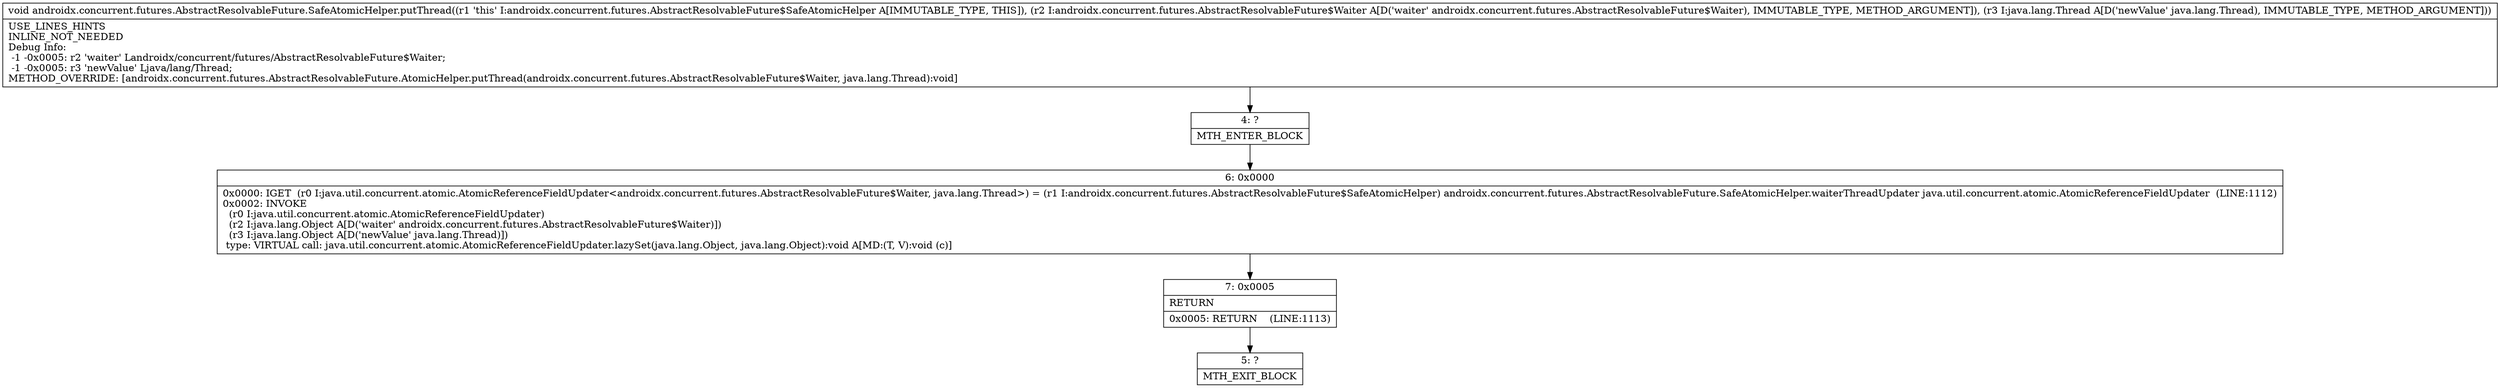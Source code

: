 digraph "CFG forandroidx.concurrent.futures.AbstractResolvableFuture.SafeAtomicHelper.putThread(Landroidx\/concurrent\/futures\/AbstractResolvableFuture$Waiter;Ljava\/lang\/Thread;)V" {
Node_4 [shape=record,label="{4\:\ ?|MTH_ENTER_BLOCK\l}"];
Node_6 [shape=record,label="{6\:\ 0x0000|0x0000: IGET  (r0 I:java.util.concurrent.atomic.AtomicReferenceFieldUpdater\<androidx.concurrent.futures.AbstractResolvableFuture$Waiter, java.lang.Thread\>) = (r1 I:androidx.concurrent.futures.AbstractResolvableFuture$SafeAtomicHelper) androidx.concurrent.futures.AbstractResolvableFuture.SafeAtomicHelper.waiterThreadUpdater java.util.concurrent.atomic.AtomicReferenceFieldUpdater  (LINE:1112)\l0x0002: INVOKE  \l  (r0 I:java.util.concurrent.atomic.AtomicReferenceFieldUpdater)\l  (r2 I:java.lang.Object A[D('waiter' androidx.concurrent.futures.AbstractResolvableFuture$Waiter)])\l  (r3 I:java.lang.Object A[D('newValue' java.lang.Thread)])\l type: VIRTUAL call: java.util.concurrent.atomic.AtomicReferenceFieldUpdater.lazySet(java.lang.Object, java.lang.Object):void A[MD:(T, V):void (c)]\l}"];
Node_7 [shape=record,label="{7\:\ 0x0005|RETURN\l|0x0005: RETURN    (LINE:1113)\l}"];
Node_5 [shape=record,label="{5\:\ ?|MTH_EXIT_BLOCK\l}"];
MethodNode[shape=record,label="{void androidx.concurrent.futures.AbstractResolvableFuture.SafeAtomicHelper.putThread((r1 'this' I:androidx.concurrent.futures.AbstractResolvableFuture$SafeAtomicHelper A[IMMUTABLE_TYPE, THIS]), (r2 I:androidx.concurrent.futures.AbstractResolvableFuture$Waiter A[D('waiter' androidx.concurrent.futures.AbstractResolvableFuture$Waiter), IMMUTABLE_TYPE, METHOD_ARGUMENT]), (r3 I:java.lang.Thread A[D('newValue' java.lang.Thread), IMMUTABLE_TYPE, METHOD_ARGUMENT]))  | USE_LINES_HINTS\lINLINE_NOT_NEEDED\lDebug Info:\l  \-1 \-0x0005: r2 'waiter' Landroidx\/concurrent\/futures\/AbstractResolvableFuture$Waiter;\l  \-1 \-0x0005: r3 'newValue' Ljava\/lang\/Thread;\lMETHOD_OVERRIDE: [androidx.concurrent.futures.AbstractResolvableFuture.AtomicHelper.putThread(androidx.concurrent.futures.AbstractResolvableFuture$Waiter, java.lang.Thread):void]\l}"];
MethodNode -> Node_4;Node_4 -> Node_6;
Node_6 -> Node_7;
Node_7 -> Node_5;
}

